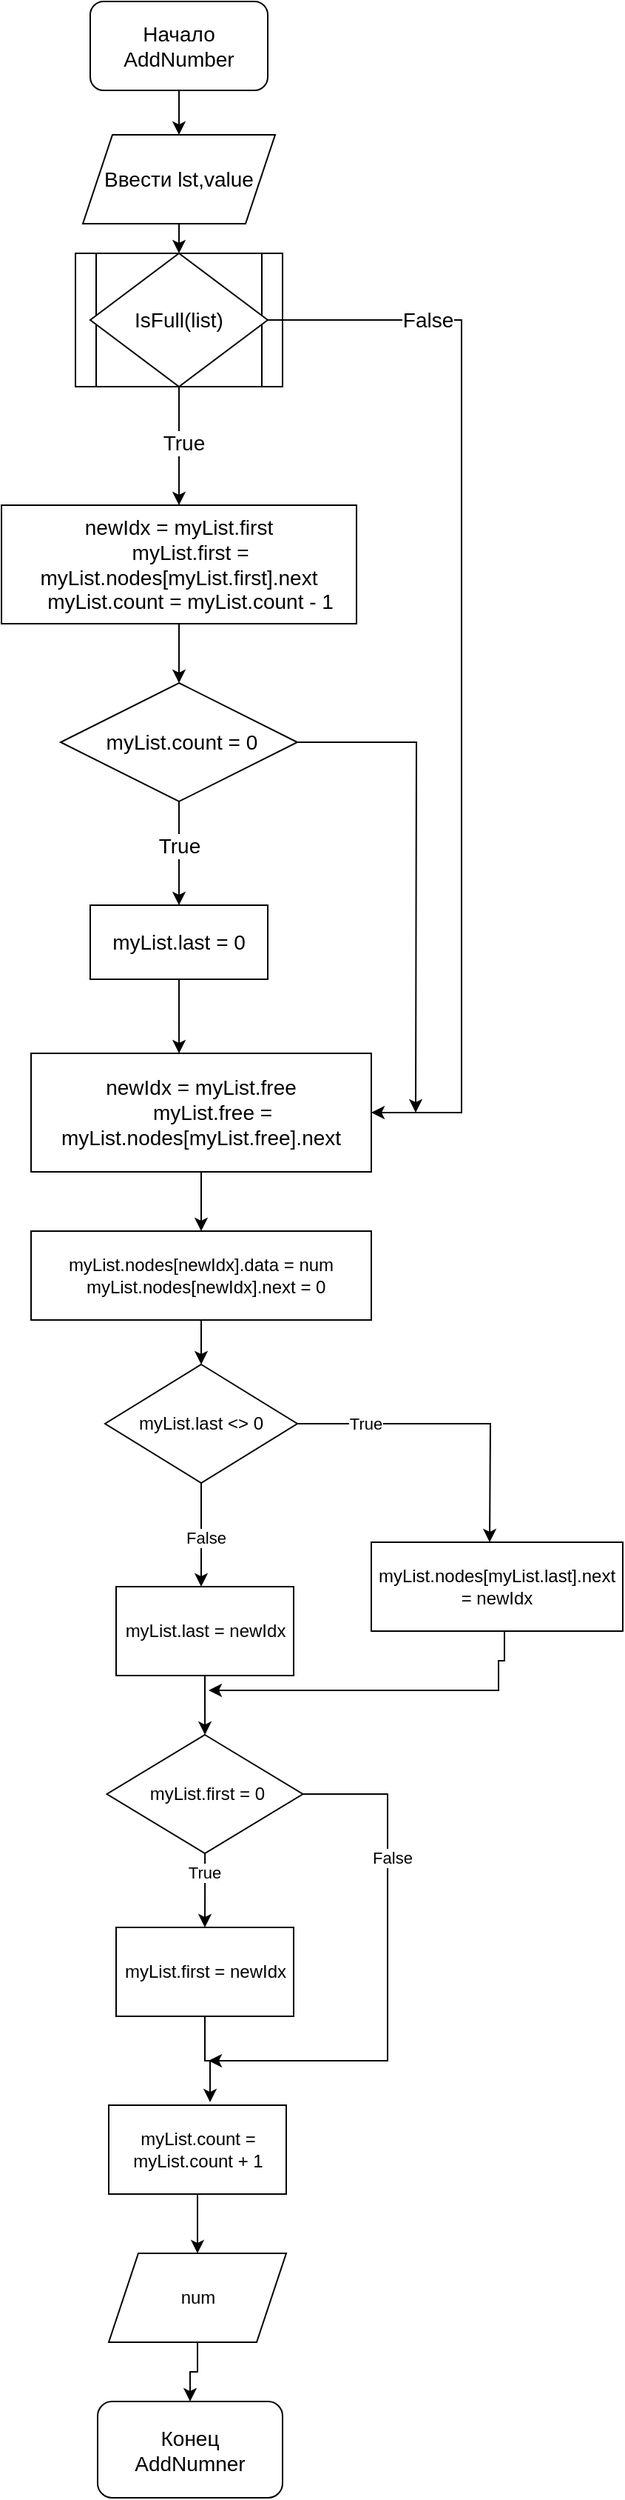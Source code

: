 <mxfile version="26.1.3">
  <diagram name="Страница — 1" id="hi3maOYxdtd5-xxtNOdB">
    <mxGraphModel dx="1114" dy="566" grid="1" gridSize="10" guides="1" tooltips="1" connect="1" arrows="1" fold="1" page="1" pageScale="1" pageWidth="827" pageHeight="1169" math="0" shadow="0">
      <root>
        <mxCell id="0" />
        <mxCell id="1" parent="0" />
        <mxCell id="FxxYlGLEtM2QjZ5-GXDw-35" style="edgeStyle=orthogonalEdgeStyle;rounded=0;orthogonalLoop=1;jettySize=auto;html=1;fontSize=14;" edge="1" parent="1" source="FxxYlGLEtM2QjZ5-GXDw-36" target="FxxYlGLEtM2QjZ5-GXDw-38">
          <mxGeometry relative="1" as="geometry">
            <mxPoint x="360" y="110" as="targetPoint" />
          </mxGeometry>
        </mxCell>
        <mxCell id="FxxYlGLEtM2QjZ5-GXDw-36" value="Начало&lt;br&gt;&lt;div&gt;&lt;div&gt;AddNumber&lt;/div&gt;&lt;/div&gt;" style="rounded=1;whiteSpace=wrap;html=1;fontSize=14;" vertex="1" parent="1">
          <mxGeometry x="300" y="10" width="120" height="60" as="geometry" />
        </mxCell>
        <mxCell id="FxxYlGLEtM2QjZ5-GXDw-37" style="edgeStyle=orthogonalEdgeStyle;rounded=0;orthogonalLoop=1;jettySize=auto;html=1;entryX=0.5;entryY=0;entryDx=0;entryDy=0;fontSize=14;" edge="1" parent="1" source="FxxYlGLEtM2QjZ5-GXDw-38">
          <mxGeometry relative="1" as="geometry">
            <mxPoint x="360" y="180" as="targetPoint" />
          </mxGeometry>
        </mxCell>
        <mxCell id="FxxYlGLEtM2QjZ5-GXDw-38" value="Ввести lst,value" style="shape=parallelogram;perimeter=parallelogramPerimeter;whiteSpace=wrap;html=1;fixedSize=1;fontSize=14;" vertex="1" parent="1">
          <mxGeometry x="295" y="100" width="130" height="60" as="geometry" />
        </mxCell>
        <mxCell id="FxxYlGLEtM2QjZ5-GXDw-39" value="" style="shape=process;whiteSpace=wrap;html=1;backgroundOutline=1;fontSize=14;" vertex="1" parent="1">
          <mxGeometry x="290" y="180" width="140" height="90" as="geometry" />
        </mxCell>
        <mxCell id="FxxYlGLEtM2QjZ5-GXDw-40" style="edgeStyle=orthogonalEdgeStyle;rounded=0;orthogonalLoop=1;jettySize=auto;html=1;fontSize=14;" edge="1" parent="1" source="FxxYlGLEtM2QjZ5-GXDw-43">
          <mxGeometry relative="1" as="geometry">
            <mxPoint x="360" y="350" as="targetPoint" />
          </mxGeometry>
        </mxCell>
        <mxCell id="FxxYlGLEtM2QjZ5-GXDw-41" value="True" style="edgeLabel;html=1;align=center;verticalAlign=middle;resizable=0;points=[];fontSize=14;" vertex="1" connectable="0" parent="FxxYlGLEtM2QjZ5-GXDw-40">
          <mxGeometry x="0.006" y="2" relative="1" as="geometry">
            <mxPoint y="-2" as="offset" />
          </mxGeometry>
        </mxCell>
        <mxCell id="FxxYlGLEtM2QjZ5-GXDw-54" style="edgeStyle=orthogonalEdgeStyle;rounded=0;orthogonalLoop=1;jettySize=auto;html=1;entryX=1;entryY=0.5;entryDx=0;entryDy=0;fontSize=14;" edge="1" parent="1" source="FxxYlGLEtM2QjZ5-GXDw-43" target="FxxYlGLEtM2QjZ5-GXDw-46">
          <mxGeometry relative="1" as="geometry">
            <mxPoint x="550" y="760" as="targetPoint" />
            <Array as="points">
              <mxPoint x="551" y="225" />
              <mxPoint x="551" y="760" />
            </Array>
          </mxGeometry>
        </mxCell>
        <mxCell id="FxxYlGLEtM2QjZ5-GXDw-55" value="False" style="edgeLabel;html=1;align=center;verticalAlign=middle;resizable=0;points=[];fontSize=14;" vertex="1" connectable="0" parent="FxxYlGLEtM2QjZ5-GXDw-54">
          <mxGeometry x="-0.703" relative="1" as="geometry">
            <mxPoint as="offset" />
          </mxGeometry>
        </mxCell>
        <mxCell id="FxxYlGLEtM2QjZ5-GXDw-43" value="&lt;font&gt;IsFull(list)&lt;/font&gt;" style="rhombus;whiteSpace=wrap;html=1;fontSize=14;" vertex="1" parent="1">
          <mxGeometry x="300" y="180" width="120" height="90" as="geometry" />
        </mxCell>
        <mxCell id="FxxYlGLEtM2QjZ5-GXDw-58" style="edgeStyle=orthogonalEdgeStyle;rounded=0;orthogonalLoop=1;jettySize=auto;html=1;" edge="1" parent="1" source="FxxYlGLEtM2QjZ5-GXDw-46">
          <mxGeometry relative="1" as="geometry">
            <mxPoint x="375" y="840" as="targetPoint" />
          </mxGeometry>
        </mxCell>
        <mxCell id="FxxYlGLEtM2QjZ5-GXDw-46" value="&lt;div&gt;&lt;span&gt;newIdx = myList.free&lt;/span&gt;&lt;/div&gt;&lt;div&gt;&lt;span&gt;&amp;nbsp; &amp;nbsp; myList.free = myList.nodes[myList.free].next&lt;/span&gt;&lt;/div&gt;" style="rounded=0;whiteSpace=wrap;html=1;fontSize=14;" vertex="1" parent="1">
          <mxGeometry x="260" y="720" width="230" height="80" as="geometry" />
        </mxCell>
        <mxCell id="FxxYlGLEtM2QjZ5-GXDw-47" value="&lt;font&gt;Конец&lt;/font&gt;&lt;div&gt;&lt;font&gt;AddNumner&lt;/font&gt;&lt;/div&gt;" style="rounded=1;whiteSpace=wrap;html=1;fontSize=14;" vertex="1" parent="1">
          <mxGeometry x="305" y="1630" width="125" height="65" as="geometry" />
        </mxCell>
        <mxCell id="FxxYlGLEtM2QjZ5-GXDw-49" style="edgeStyle=orthogonalEdgeStyle;rounded=0;orthogonalLoop=1;jettySize=auto;html=1;fontSize=14;" edge="1" parent="1" source="FxxYlGLEtM2QjZ5-GXDw-48" target="FxxYlGLEtM2QjZ5-GXDw-50">
          <mxGeometry relative="1" as="geometry">
            <mxPoint x="360" y="480.0" as="targetPoint" />
          </mxGeometry>
        </mxCell>
        <mxCell id="FxxYlGLEtM2QjZ5-GXDw-48" value="&lt;div&gt;newIdx = myList.first&lt;/div&gt;&lt;div&gt;&amp;nbsp; &amp;nbsp; myList.first = myList.nodes[myList.first].next&lt;/div&gt;&lt;div&gt;&amp;nbsp; &amp;nbsp; myList.count = myList.count - 1&lt;/div&gt;" style="rounded=0;whiteSpace=wrap;html=1;fontSize=14;" vertex="1" parent="1">
          <mxGeometry x="240" y="350" width="240" height="80" as="geometry" />
        </mxCell>
        <mxCell id="FxxYlGLEtM2QjZ5-GXDw-51" style="edgeStyle=orthogonalEdgeStyle;rounded=0;orthogonalLoop=1;jettySize=auto;html=1;fontSize=14;" edge="1" parent="1" source="FxxYlGLEtM2QjZ5-GXDw-50">
          <mxGeometry relative="1" as="geometry">
            <mxPoint x="360" y="620" as="targetPoint" />
          </mxGeometry>
        </mxCell>
        <mxCell id="FxxYlGLEtM2QjZ5-GXDw-52" value="True" style="edgeLabel;html=1;align=center;verticalAlign=middle;resizable=0;points=[];fontSize=14;" vertex="1" connectable="0" parent="FxxYlGLEtM2QjZ5-GXDw-51">
          <mxGeometry x="-0.158" relative="1" as="geometry">
            <mxPoint as="offset" />
          </mxGeometry>
        </mxCell>
        <mxCell id="FxxYlGLEtM2QjZ5-GXDw-56" style="edgeStyle=orthogonalEdgeStyle;rounded=0;orthogonalLoop=1;jettySize=auto;html=1;fontSize=14;" edge="1" parent="1" source="FxxYlGLEtM2QjZ5-GXDw-50">
          <mxGeometry relative="1" as="geometry">
            <mxPoint x="520" y="760" as="targetPoint" />
          </mxGeometry>
        </mxCell>
        <mxCell id="FxxYlGLEtM2QjZ5-GXDw-50" value="&amp;nbsp;myList.count = 0" style="rhombus;whiteSpace=wrap;html=1;fontSize=14;" vertex="1" parent="1">
          <mxGeometry x="280" y="470" width="160" height="80" as="geometry" />
        </mxCell>
        <mxCell id="FxxYlGLEtM2QjZ5-GXDw-53" value="myList.last = 0" style="rounded=0;whiteSpace=wrap;html=1;fontSize=14;" vertex="1" parent="1">
          <mxGeometry x="300" y="620" width="120" height="50" as="geometry" />
        </mxCell>
        <mxCell id="FxxYlGLEtM2QjZ5-GXDw-57" style="edgeStyle=orthogonalEdgeStyle;rounded=0;orthogonalLoop=1;jettySize=auto;html=1;entryX=0.435;entryY=0;entryDx=0;entryDy=0;entryPerimeter=0;fontSize=14;" edge="1" parent="1" source="FxxYlGLEtM2QjZ5-GXDw-53" target="FxxYlGLEtM2QjZ5-GXDw-46">
          <mxGeometry relative="1" as="geometry" />
        </mxCell>
        <mxCell id="FxxYlGLEtM2QjZ5-GXDw-61" style="edgeStyle=orthogonalEdgeStyle;rounded=0;orthogonalLoop=1;jettySize=auto;html=1;" edge="1" parent="1" source="FxxYlGLEtM2QjZ5-GXDw-60" target="FxxYlGLEtM2QjZ5-GXDw-62">
          <mxGeometry relative="1" as="geometry">
            <mxPoint x="375" y="940" as="targetPoint" />
          </mxGeometry>
        </mxCell>
        <mxCell id="FxxYlGLEtM2QjZ5-GXDw-60" value="&lt;div&gt;myList.nodes[newIdx].data = num&lt;/div&gt;&lt;div&gt;&amp;nbsp; myList.nodes[newIdx].next = 0&lt;/div&gt;" style="rounded=0;whiteSpace=wrap;html=1;" vertex="1" parent="1">
          <mxGeometry x="260" y="840" width="230" height="60" as="geometry" />
        </mxCell>
        <mxCell id="FxxYlGLEtM2QjZ5-GXDw-64" style="edgeStyle=orthogonalEdgeStyle;rounded=0;orthogonalLoop=1;jettySize=auto;html=1;" edge="1" parent="1" source="FxxYlGLEtM2QjZ5-GXDw-62">
          <mxGeometry relative="1" as="geometry">
            <mxPoint x="375" y="1080" as="targetPoint" />
          </mxGeometry>
        </mxCell>
        <mxCell id="FxxYlGLEtM2QjZ5-GXDw-65" value="False" style="edgeLabel;html=1;align=center;verticalAlign=middle;resizable=0;points=[];" vertex="1" connectable="0" parent="FxxYlGLEtM2QjZ5-GXDw-64">
          <mxGeometry x="0.068" y="2" relative="1" as="geometry">
            <mxPoint as="offset" />
          </mxGeometry>
        </mxCell>
        <mxCell id="FxxYlGLEtM2QjZ5-GXDw-66" style="edgeStyle=orthogonalEdgeStyle;rounded=0;orthogonalLoop=1;jettySize=auto;html=1;" edge="1" parent="1" source="FxxYlGLEtM2QjZ5-GXDw-62">
          <mxGeometry relative="1" as="geometry">
            <mxPoint x="570" y="1050" as="targetPoint" />
          </mxGeometry>
        </mxCell>
        <mxCell id="FxxYlGLEtM2QjZ5-GXDw-67" value="True" style="edgeLabel;html=1;align=center;verticalAlign=middle;resizable=0;points=[];" vertex="1" connectable="0" parent="FxxYlGLEtM2QjZ5-GXDw-66">
          <mxGeometry x="-0.561" y="-1" relative="1" as="geometry">
            <mxPoint y="-1" as="offset" />
          </mxGeometry>
        </mxCell>
        <mxCell id="FxxYlGLEtM2QjZ5-GXDw-62" value="myList.last &amp;lt;&amp;gt; 0" style="rhombus;whiteSpace=wrap;html=1;" vertex="1" parent="1">
          <mxGeometry x="310" y="930" width="130" height="80" as="geometry" />
        </mxCell>
        <mxCell id="FxxYlGLEtM2QjZ5-GXDw-70" style="edgeStyle=orthogonalEdgeStyle;rounded=0;orthogonalLoop=1;jettySize=auto;html=1;" edge="1" parent="1" source="FxxYlGLEtM2QjZ5-GXDw-68" target="FxxYlGLEtM2QjZ5-GXDw-71">
          <mxGeometry relative="1" as="geometry">
            <mxPoint x="377.5" y="1200" as="targetPoint" />
          </mxGeometry>
        </mxCell>
        <mxCell id="FxxYlGLEtM2QjZ5-GXDw-68" value="myList.last = newIdx" style="rounded=0;whiteSpace=wrap;html=1;" vertex="1" parent="1">
          <mxGeometry x="317.5" y="1080" width="120" height="60" as="geometry" />
        </mxCell>
        <mxCell id="FxxYlGLEtM2QjZ5-GXDw-78" style="edgeStyle=orthogonalEdgeStyle;rounded=0;orthogonalLoop=1;jettySize=auto;html=1;" edge="1" parent="1" source="FxxYlGLEtM2QjZ5-GXDw-69">
          <mxGeometry relative="1" as="geometry">
            <mxPoint x="380" y="1150" as="targetPoint" />
            <Array as="points">
              <mxPoint x="580" y="1130" />
              <mxPoint x="576" y="1130" />
              <mxPoint x="576" y="1150" />
            </Array>
          </mxGeometry>
        </mxCell>
        <mxCell id="FxxYlGLEtM2QjZ5-GXDw-69" value="myList.nodes[myList.last].next = newIdx" style="rounded=0;whiteSpace=wrap;html=1;" vertex="1" parent="1">
          <mxGeometry x="490" y="1050" width="170" height="60" as="geometry" />
        </mxCell>
        <mxCell id="FxxYlGLEtM2QjZ5-GXDw-80" style="edgeStyle=orthogonalEdgeStyle;rounded=0;orthogonalLoop=1;jettySize=auto;html=1;" edge="1" parent="1" source="FxxYlGLEtM2QjZ5-GXDw-71" target="FxxYlGLEtM2QjZ5-GXDw-79">
          <mxGeometry relative="1" as="geometry" />
        </mxCell>
        <mxCell id="FxxYlGLEtM2QjZ5-GXDw-81" value="True" style="edgeLabel;html=1;align=center;verticalAlign=middle;resizable=0;points=[];" vertex="1" connectable="0" parent="FxxYlGLEtM2QjZ5-GXDw-80">
          <mxGeometry x="-0.479" y="-1" relative="1" as="geometry">
            <mxPoint as="offset" />
          </mxGeometry>
        </mxCell>
        <mxCell id="FxxYlGLEtM2QjZ5-GXDw-82" style="edgeStyle=orthogonalEdgeStyle;rounded=0;orthogonalLoop=1;jettySize=auto;html=1;" edge="1" parent="1" source="FxxYlGLEtM2QjZ5-GXDw-71">
          <mxGeometry relative="1" as="geometry">
            <mxPoint x="380" y="1400" as="targetPoint" />
            <Array as="points">
              <mxPoint x="501" y="1220" />
            </Array>
          </mxGeometry>
        </mxCell>
        <mxCell id="FxxYlGLEtM2QjZ5-GXDw-83" value="False" style="edgeLabel;html=1;align=center;verticalAlign=middle;resizable=0;points=[];" vertex="1" connectable="0" parent="FxxYlGLEtM2QjZ5-GXDw-82">
          <mxGeometry x="-0.445" y="3" relative="1" as="geometry">
            <mxPoint as="offset" />
          </mxGeometry>
        </mxCell>
        <mxCell id="FxxYlGLEtM2QjZ5-GXDw-71" value="&amp;nbsp;myList.first = 0" style="rhombus;whiteSpace=wrap;html=1;" vertex="1" parent="1">
          <mxGeometry x="311.25" y="1180" width="132.5" height="80" as="geometry" />
        </mxCell>
        <mxCell id="FxxYlGLEtM2QjZ5-GXDw-79" value="myList.first = newIdx" style="rounded=0;whiteSpace=wrap;html=1;" vertex="1" parent="1">
          <mxGeometry x="317.5" y="1310" width="120" height="60" as="geometry" />
        </mxCell>
        <mxCell id="FxxYlGLEtM2QjZ5-GXDw-86" style="edgeStyle=orthogonalEdgeStyle;rounded=0;orthogonalLoop=1;jettySize=auto;html=1;" edge="1" parent="1" source="FxxYlGLEtM2QjZ5-GXDw-84" target="FxxYlGLEtM2QjZ5-GXDw-87">
          <mxGeometry relative="1" as="geometry">
            <mxPoint x="372.5" y="1550" as="targetPoint" />
          </mxGeometry>
        </mxCell>
        <mxCell id="FxxYlGLEtM2QjZ5-GXDw-84" value="myList.count = myList.count + 1" style="rounded=0;whiteSpace=wrap;html=1;" vertex="1" parent="1">
          <mxGeometry x="312.5" y="1430" width="120" height="60" as="geometry" />
        </mxCell>
        <mxCell id="FxxYlGLEtM2QjZ5-GXDw-85" style="edgeStyle=orthogonalEdgeStyle;rounded=0;orthogonalLoop=1;jettySize=auto;html=1;entryX=0.571;entryY=-0.033;entryDx=0;entryDy=0;entryPerimeter=0;" edge="1" parent="1" source="FxxYlGLEtM2QjZ5-GXDw-79" target="FxxYlGLEtM2QjZ5-GXDw-84">
          <mxGeometry relative="1" as="geometry" />
        </mxCell>
        <mxCell id="FxxYlGLEtM2QjZ5-GXDw-88" style="edgeStyle=orthogonalEdgeStyle;rounded=0;orthogonalLoop=1;jettySize=auto;html=1;entryX=0.5;entryY=0;entryDx=0;entryDy=0;" edge="1" parent="1" source="FxxYlGLEtM2QjZ5-GXDw-87" target="FxxYlGLEtM2QjZ5-GXDw-47">
          <mxGeometry relative="1" as="geometry" />
        </mxCell>
        <mxCell id="FxxYlGLEtM2QjZ5-GXDw-87" value="num" style="shape=parallelogram;perimeter=parallelogramPerimeter;whiteSpace=wrap;html=1;fixedSize=1;" vertex="1" parent="1">
          <mxGeometry x="312.5" y="1530" width="120" height="60" as="geometry" />
        </mxCell>
      </root>
    </mxGraphModel>
  </diagram>
</mxfile>
